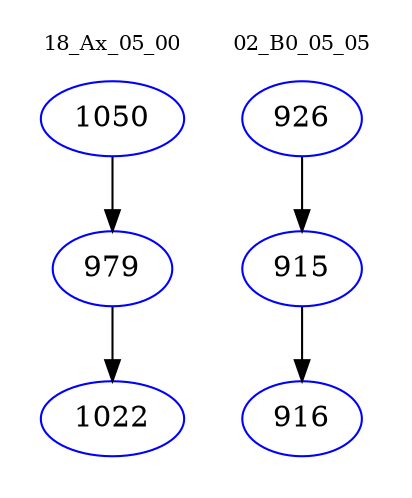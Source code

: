 digraph{
subgraph cluster_0 {
color = white
label = "18_Ax_05_00";
fontsize=10;
T0_1050 [label="1050", color="blue"]
T0_1050 -> T0_979 [color="black"]
T0_979 [label="979", color="blue"]
T0_979 -> T0_1022 [color="black"]
T0_1022 [label="1022", color="blue"]
}
subgraph cluster_1 {
color = white
label = "02_B0_05_05";
fontsize=10;
T1_926 [label="926", color="blue"]
T1_926 -> T1_915 [color="black"]
T1_915 [label="915", color="blue"]
T1_915 -> T1_916 [color="black"]
T1_916 [label="916", color="blue"]
}
}
